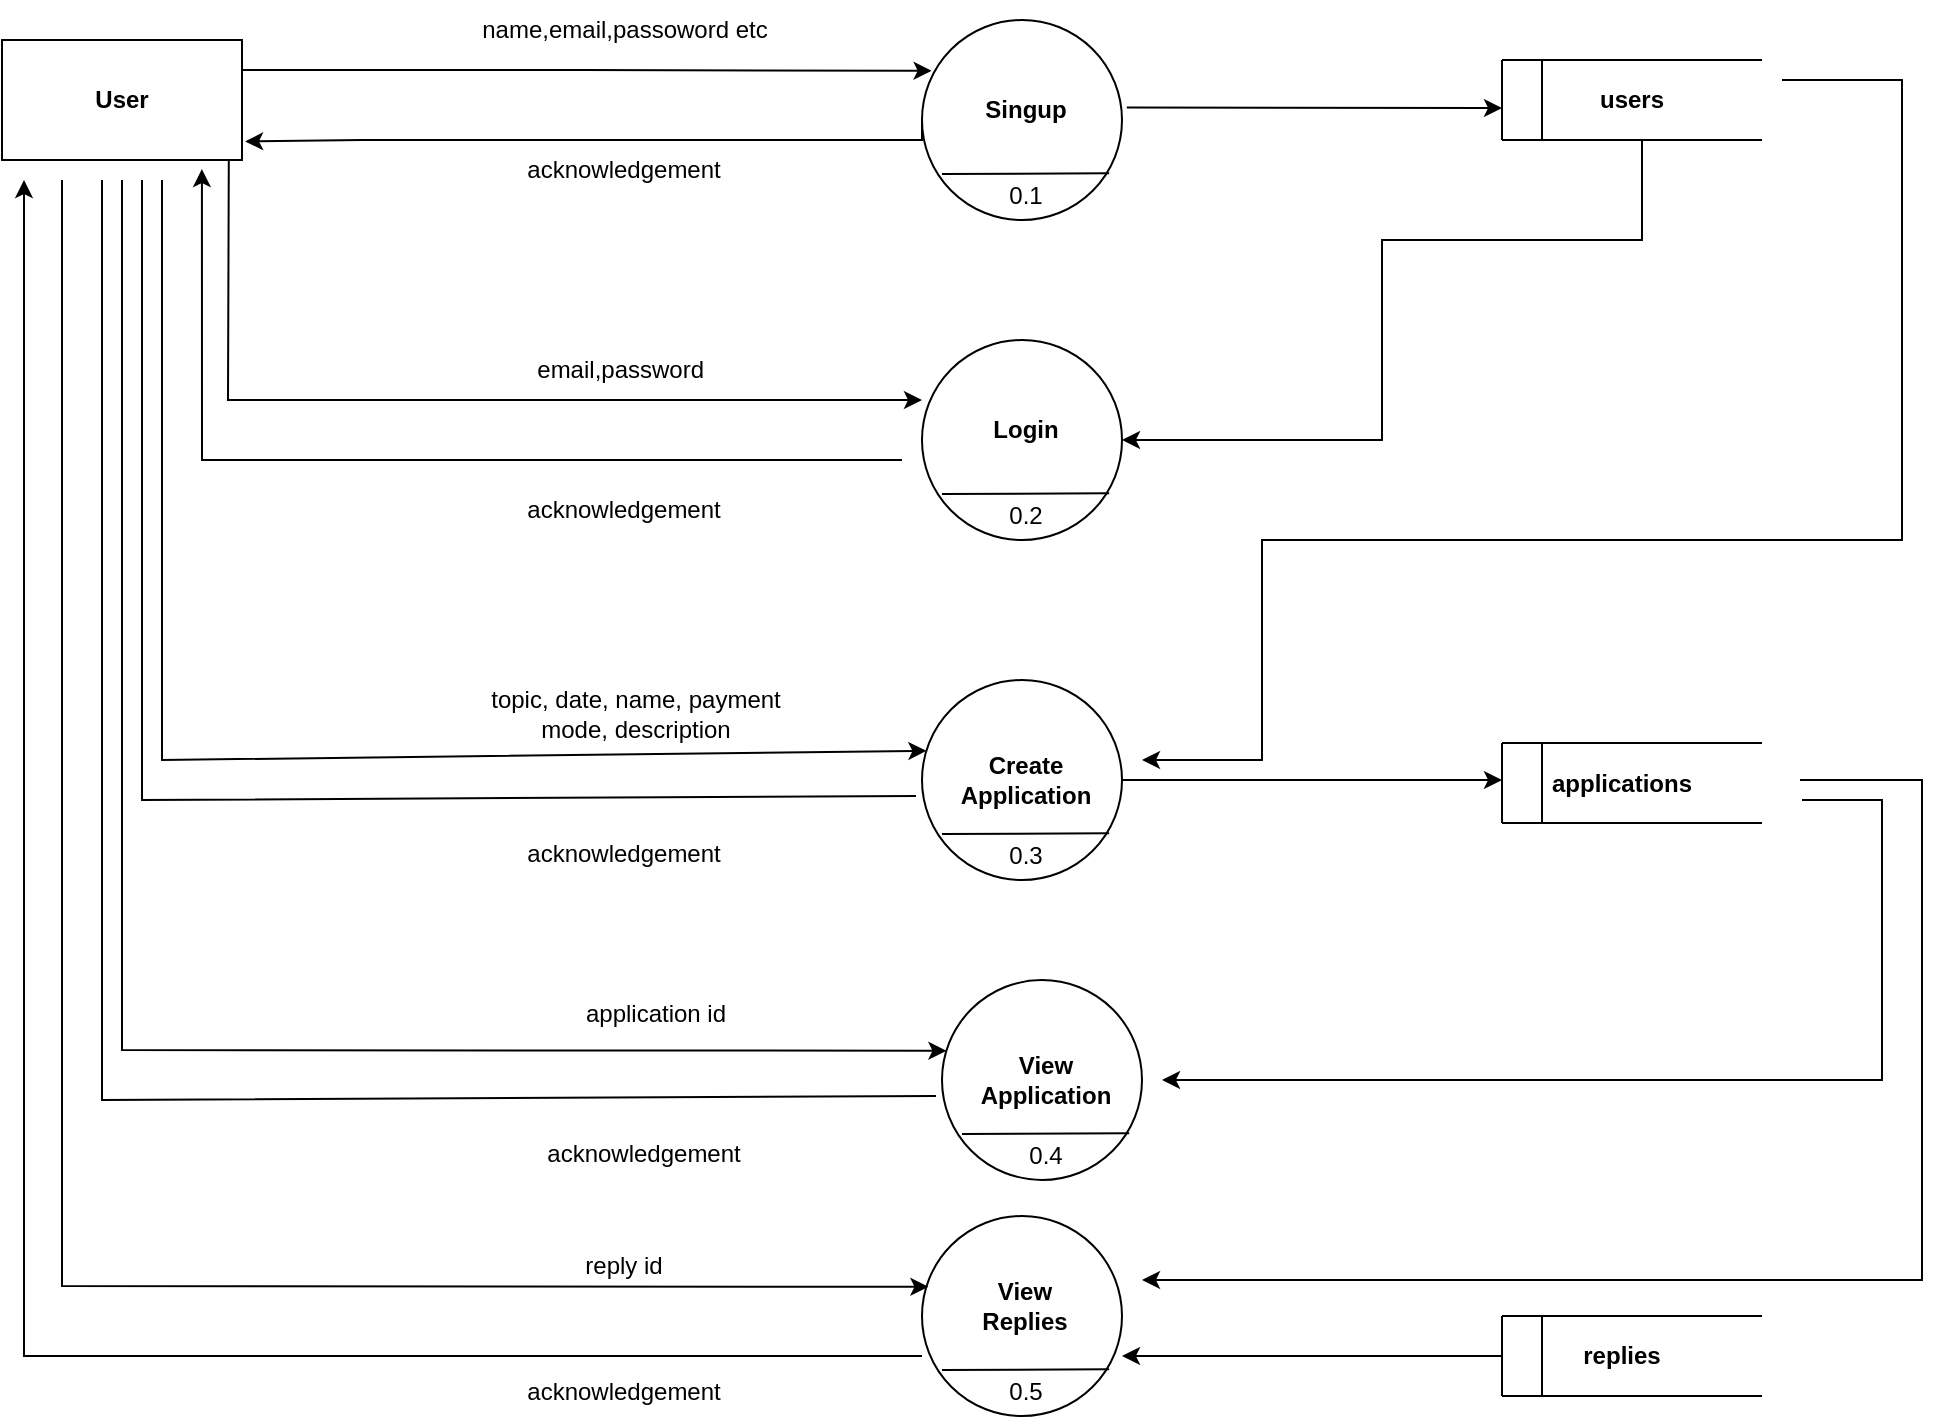 <mxfile version="20.2.3" type="device"><diagram id="GO5Za9weoAEkuNAuISlH" name="Page-1"><mxGraphModel dx="1351" dy="921" grid="1" gridSize="10" guides="1" tooltips="1" connect="1" arrows="1" fold="1" page="1" pageScale="1" pageWidth="827" pageHeight="1169" math="0" shadow="0"><root><mxCell id="0"/><mxCell id="1" parent="0"/><mxCell id="fi1f4odAwGtLnUeLZQMD-94" style="edgeStyle=orthogonalEdgeStyle;rounded=0;orthogonalLoop=1;jettySize=auto;html=1;exitX=0;exitY=0.5;exitDx=0;exitDy=0;entryX=1.013;entryY=0.846;entryDx=0;entryDy=0;entryPerimeter=0;" parent="1" source="fi1f4odAwGtLnUeLZQMD-105" target="fi1f4odAwGtLnUeLZQMD-188" edge="1"><mxGeometry relative="1" as="geometry"><mxPoint x="400" y="300" as="targetPoint"/><Array as="points"><mxPoint x="680" y="300"/><mxPoint x="400" y="300"/></Array></mxGeometry></mxCell><mxCell id="fi1f4odAwGtLnUeLZQMD-95" style="edgeStyle=orthogonalEdgeStyle;rounded=0;orthogonalLoop=1;jettySize=auto;html=1;entryX=0.048;entryY=0.254;entryDx=0;entryDy=0;entryPerimeter=0;exitX=1;exitY=0.25;exitDx=0;exitDy=0;" parent="1" source="fi1f4odAwGtLnUeLZQMD-188" target="fi1f4odAwGtLnUeLZQMD-105" edge="1"><mxGeometry relative="1" as="geometry"><mxPoint x="400" y="265" as="sourcePoint"/></mxGeometry></mxCell><mxCell id="fi1f4odAwGtLnUeLZQMD-96" value="" style="group" parent="1" vertex="1" connectable="0"><mxGeometry x="970" y="260" width="130" height="40" as="geometry"/></mxCell><mxCell id="fi1f4odAwGtLnUeLZQMD-97" value="" style="endArrow=none;html=1;rounded=0;" parent="fi1f4odAwGtLnUeLZQMD-96" edge="1"><mxGeometry width="50" height="50" relative="1" as="geometry"><mxPoint as="sourcePoint"/><mxPoint x="130" as="targetPoint"/></mxGeometry></mxCell><mxCell id="fi1f4odAwGtLnUeLZQMD-98" value="" style="endArrow=none;html=1;rounded=0;" parent="fi1f4odAwGtLnUeLZQMD-96" edge="1"><mxGeometry width="50" height="50" relative="1" as="geometry"><mxPoint x="130" y="40" as="sourcePoint"/><mxPoint y="40" as="targetPoint"/></mxGeometry></mxCell><mxCell id="fi1f4odAwGtLnUeLZQMD-99" value="" style="endArrow=none;html=1;rounded=0;" parent="fi1f4odAwGtLnUeLZQMD-96" edge="1"><mxGeometry width="50" height="50" relative="1" as="geometry"><mxPoint y="40" as="sourcePoint"/><mxPoint as="targetPoint"/></mxGeometry></mxCell><mxCell id="fi1f4odAwGtLnUeLZQMD-100" value="" style="endArrow=none;html=1;rounded=0;" parent="fi1f4odAwGtLnUeLZQMD-96" edge="1"><mxGeometry width="50" height="50" relative="1" as="geometry"><mxPoint x="20" y="40" as="sourcePoint"/><mxPoint x="20" as="targetPoint"/></mxGeometry></mxCell><mxCell id="fi1f4odAwGtLnUeLZQMD-101" value="&lt;b&gt;users&lt;/b&gt;" style="text;html=1;strokeColor=none;fillColor=none;align=center;verticalAlign=middle;whiteSpace=wrap;rounded=0;" parent="fi1f4odAwGtLnUeLZQMD-96" vertex="1"><mxGeometry x="30" y="5" width="70" height="30" as="geometry"/></mxCell><mxCell id="fi1f4odAwGtLnUeLZQMD-102" value="name,email,passoword etc" style="text;html=1;strokeColor=none;fillColor=none;align=center;verticalAlign=middle;whiteSpace=wrap;rounded=0;" parent="1" vertex="1"><mxGeometry x="435.5" y="230" width="191" height="30" as="geometry"/></mxCell><mxCell id="fi1f4odAwGtLnUeLZQMD-103" value="acknowledgement" style="text;html=1;strokeColor=none;fillColor=none;align=center;verticalAlign=middle;whiteSpace=wrap;rounded=0;" parent="1" vertex="1"><mxGeometry x="498" y="300" width="66" height="30" as="geometry"/></mxCell><mxCell id="fi1f4odAwGtLnUeLZQMD-104" value="" style="group" parent="1" vertex="1" connectable="0"><mxGeometry x="680" y="240" width="100" height="103" as="geometry"/></mxCell><mxCell id="fi1f4odAwGtLnUeLZQMD-105" value="" style="ellipse;whiteSpace=wrap;html=1;aspect=fixed;" parent="fi1f4odAwGtLnUeLZQMD-104" vertex="1"><mxGeometry width="100" height="100" as="geometry"/></mxCell><mxCell id="fi1f4odAwGtLnUeLZQMD-106" value="" style="endArrow=none;html=1;rounded=0;entryX=0.936;entryY=0.766;entryDx=0;entryDy=0;entryPerimeter=0;" parent="fi1f4odAwGtLnUeLZQMD-104" target="fi1f4odAwGtLnUeLZQMD-105" edge="1"><mxGeometry width="50" height="50" relative="1" as="geometry"><mxPoint x="10" y="77" as="sourcePoint"/><mxPoint y="130" as="targetPoint"/></mxGeometry></mxCell><mxCell id="fi1f4odAwGtLnUeLZQMD-107" value="0.1" style="text;html=1;strokeColor=none;fillColor=none;align=center;verticalAlign=middle;whiteSpace=wrap;rounded=0;" parent="fi1f4odAwGtLnUeLZQMD-104" vertex="1"><mxGeometry x="22" y="73" width="60" height="30" as="geometry"/></mxCell><mxCell id="fi1f4odAwGtLnUeLZQMD-108" value="&lt;b&gt;Singup&lt;/b&gt;" style="text;html=1;strokeColor=none;fillColor=none;align=center;verticalAlign=middle;whiteSpace=wrap;rounded=0;" parent="fi1f4odAwGtLnUeLZQMD-104" vertex="1"><mxGeometry x="22" y="30" width="60" height="30" as="geometry"/></mxCell><mxCell id="fi1f4odAwGtLnUeLZQMD-109" value="" style="endArrow=classic;html=1;rounded=0;entryX=1.024;entryY=0.438;entryDx=0;entryDy=0;entryPerimeter=0;exitX=1.024;exitY=0.438;exitDx=0;exitDy=0;exitPerimeter=0;" parent="fi1f4odAwGtLnUeLZQMD-104" source="fi1f4odAwGtLnUeLZQMD-105" edge="1"><mxGeometry width="50" height="50" relative="1" as="geometry"><mxPoint x="240" y="240" as="sourcePoint"/><mxPoint x="290" y="44" as="targetPoint"/></mxGeometry></mxCell><mxCell id="fi1f4odAwGtLnUeLZQMD-110" value="" style="group" parent="1" vertex="1" connectable="0"><mxGeometry x="680" y="400" width="100" height="103" as="geometry"/></mxCell><mxCell id="fi1f4odAwGtLnUeLZQMD-111" value="" style="ellipse;whiteSpace=wrap;html=1;aspect=fixed;" parent="fi1f4odAwGtLnUeLZQMD-110" vertex="1"><mxGeometry width="100" height="100" as="geometry"/></mxCell><mxCell id="fi1f4odAwGtLnUeLZQMD-112" value="" style="endArrow=none;html=1;rounded=0;entryX=0.936;entryY=0.766;entryDx=0;entryDy=0;entryPerimeter=0;" parent="fi1f4odAwGtLnUeLZQMD-110" target="fi1f4odAwGtLnUeLZQMD-111" edge="1"><mxGeometry width="50" height="50" relative="1" as="geometry"><mxPoint x="10" y="77" as="sourcePoint"/><mxPoint y="130" as="targetPoint"/></mxGeometry></mxCell><mxCell id="fi1f4odAwGtLnUeLZQMD-113" value="0.2&lt;br&gt;" style="text;html=1;strokeColor=none;fillColor=none;align=center;verticalAlign=middle;whiteSpace=wrap;rounded=0;" parent="fi1f4odAwGtLnUeLZQMD-110" vertex="1"><mxGeometry x="22" y="73" width="60" height="30" as="geometry"/></mxCell><mxCell id="fi1f4odAwGtLnUeLZQMD-114" value="&lt;b&gt;Login&lt;/b&gt;" style="text;html=1;strokeColor=none;fillColor=none;align=center;verticalAlign=middle;whiteSpace=wrap;rounded=0;" parent="fi1f4odAwGtLnUeLZQMD-110" vertex="1"><mxGeometry x="22" y="30" width="60" height="30" as="geometry"/></mxCell><mxCell id="fi1f4odAwGtLnUeLZQMD-115" style="edgeStyle=orthogonalEdgeStyle;rounded=0;orthogonalLoop=1;jettySize=auto;html=1;entryX=1;entryY=0.5;entryDx=0;entryDy=0;" parent="1" target="fi1f4odAwGtLnUeLZQMD-111" edge="1"><mxGeometry relative="1" as="geometry"><mxPoint x="1040" y="300" as="sourcePoint"/><Array as="points"><mxPoint x="1040" y="350"/><mxPoint x="910" y="350"/><mxPoint x="910" y="450"/></Array></mxGeometry></mxCell><mxCell id="fi1f4odAwGtLnUeLZQMD-116" value="" style="group" parent="1" vertex="1" connectable="0"><mxGeometry x="680" y="570" width="100" height="103" as="geometry"/></mxCell><mxCell id="fi1f4odAwGtLnUeLZQMD-117" value="" style="ellipse;whiteSpace=wrap;html=1;aspect=fixed;" parent="fi1f4odAwGtLnUeLZQMD-116" vertex="1"><mxGeometry width="100" height="100" as="geometry"/></mxCell><mxCell id="fi1f4odAwGtLnUeLZQMD-118" value="" style="endArrow=none;html=1;rounded=0;entryX=0.936;entryY=0.766;entryDx=0;entryDy=0;entryPerimeter=0;" parent="fi1f4odAwGtLnUeLZQMD-116" target="fi1f4odAwGtLnUeLZQMD-117" edge="1"><mxGeometry width="50" height="50" relative="1" as="geometry"><mxPoint x="10" y="77" as="sourcePoint"/><mxPoint y="130" as="targetPoint"/></mxGeometry></mxCell><mxCell id="fi1f4odAwGtLnUeLZQMD-119" value="0.3&lt;br&gt;" style="text;html=1;strokeColor=none;fillColor=none;align=center;verticalAlign=middle;whiteSpace=wrap;rounded=0;" parent="fi1f4odAwGtLnUeLZQMD-116" vertex="1"><mxGeometry x="22" y="73" width="60" height="30" as="geometry"/></mxCell><mxCell id="fi1f4odAwGtLnUeLZQMD-120" value="&lt;b&gt;Create&lt;br&gt;Application&lt;br&gt;&lt;/b&gt;" style="text;html=1;strokeColor=none;fillColor=none;align=center;verticalAlign=middle;whiteSpace=wrap;rounded=0;" parent="fi1f4odAwGtLnUeLZQMD-116" vertex="1"><mxGeometry x="16" y="35" width="72" height="30" as="geometry"/></mxCell><mxCell id="fi1f4odAwGtLnUeLZQMD-121" style="edgeStyle=orthogonalEdgeStyle;rounded=0;orthogonalLoop=1;jettySize=auto;html=1;" parent="fi1f4odAwGtLnUeLZQMD-116" edge="1" source="fi1f4odAwGtLnUeLZQMD-117"><mxGeometry relative="1" as="geometry"><mxPoint x="290" y="50" as="targetPoint"/></mxGeometry></mxCell><mxCell id="fi1f4odAwGtLnUeLZQMD-122" value="topic, date, name, payment mode, description" style="text;html=1;strokeColor=none;fillColor=none;align=center;verticalAlign=middle;whiteSpace=wrap;rounded=0;" parent="1" vertex="1"><mxGeometry x="450" y="571.5" width="174" height="30" as="geometry"/></mxCell><mxCell id="fi1f4odAwGtLnUeLZQMD-128" value="reply id" style="text;html=1;strokeColor=none;fillColor=none;align=center;verticalAlign=middle;whiteSpace=wrap;rounded=0;" parent="1" vertex="1"><mxGeometry x="483" y="848" width="96" height="30" as="geometry"/></mxCell><mxCell id="fi1f4odAwGtLnUeLZQMD-129" value="" style="group" parent="1" vertex="1" connectable="0"><mxGeometry x="680" y="838" width="100" height="103" as="geometry"/></mxCell><mxCell id="fi1f4odAwGtLnUeLZQMD-130" value="" style="ellipse;whiteSpace=wrap;html=1;aspect=fixed;" parent="fi1f4odAwGtLnUeLZQMD-129" vertex="1"><mxGeometry width="100" height="100" as="geometry"/></mxCell><mxCell id="fi1f4odAwGtLnUeLZQMD-131" value="" style="endArrow=none;html=1;rounded=0;entryX=0.936;entryY=0.766;entryDx=0;entryDy=0;entryPerimeter=0;" parent="fi1f4odAwGtLnUeLZQMD-129" target="fi1f4odAwGtLnUeLZQMD-130" edge="1"><mxGeometry width="50" height="50" relative="1" as="geometry"><mxPoint x="10" y="77" as="sourcePoint"/><mxPoint y="130" as="targetPoint"/></mxGeometry></mxCell><mxCell id="fi1f4odAwGtLnUeLZQMD-132" value="0.5" style="text;html=1;strokeColor=none;fillColor=none;align=center;verticalAlign=middle;whiteSpace=wrap;rounded=0;" parent="fi1f4odAwGtLnUeLZQMD-129" vertex="1"><mxGeometry x="22" y="73" width="60" height="30" as="geometry"/></mxCell><mxCell id="fi1f4odAwGtLnUeLZQMD-133" value="&lt;b&gt;View Replies&lt;/b&gt;" style="text;html=1;strokeColor=none;fillColor=none;align=center;verticalAlign=middle;whiteSpace=wrap;rounded=0;" parent="fi1f4odAwGtLnUeLZQMD-129" vertex="1"><mxGeometry x="20" y="30" width="63" height="30" as="geometry"/></mxCell><mxCell id="fi1f4odAwGtLnUeLZQMD-134" value="email,password&amp;nbsp;" style="text;html=1;strokeColor=none;fillColor=none;align=center;verticalAlign=middle;whiteSpace=wrap;rounded=0;" parent="1" vertex="1"><mxGeometry x="465" y="400" width="132" height="30" as="geometry"/></mxCell><mxCell id="fi1f4odAwGtLnUeLZQMD-135" value="acknowledgement" style="text;html=1;strokeColor=none;fillColor=none;align=center;verticalAlign=middle;whiteSpace=wrap;rounded=0;" parent="1" vertex="1"><mxGeometry x="498" y="470" width="66" height="30" as="geometry"/></mxCell><mxCell id="fi1f4odAwGtLnUeLZQMD-137" value="" style="group" parent="1" vertex="1" connectable="0"><mxGeometry x="970" y="601.5" width="130" height="40" as="geometry"/></mxCell><mxCell id="fi1f4odAwGtLnUeLZQMD-138" value="" style="endArrow=none;html=1;rounded=0;" parent="fi1f4odAwGtLnUeLZQMD-137" edge="1"><mxGeometry width="50" height="50" relative="1" as="geometry"><mxPoint as="sourcePoint"/><mxPoint x="130" as="targetPoint"/></mxGeometry></mxCell><mxCell id="fi1f4odAwGtLnUeLZQMD-139" value="" style="endArrow=none;html=1;rounded=0;" parent="fi1f4odAwGtLnUeLZQMD-137" edge="1"><mxGeometry width="50" height="50" relative="1" as="geometry"><mxPoint x="130" y="40" as="sourcePoint"/><mxPoint y="40" as="targetPoint"/></mxGeometry></mxCell><mxCell id="fi1f4odAwGtLnUeLZQMD-140" value="" style="endArrow=none;html=1;rounded=0;" parent="fi1f4odAwGtLnUeLZQMD-137" edge="1"><mxGeometry width="50" height="50" relative="1" as="geometry"><mxPoint y="40" as="sourcePoint"/><mxPoint as="targetPoint"/></mxGeometry></mxCell><mxCell id="fi1f4odAwGtLnUeLZQMD-141" value="" style="endArrow=none;html=1;rounded=0;" parent="fi1f4odAwGtLnUeLZQMD-137" edge="1"><mxGeometry width="50" height="50" relative="1" as="geometry"><mxPoint x="20" y="40" as="sourcePoint"/><mxPoint x="20" as="targetPoint"/></mxGeometry></mxCell><mxCell id="fi1f4odAwGtLnUeLZQMD-142" value="&lt;b&gt;applications&lt;/b&gt;" style="text;html=1;strokeColor=none;fillColor=none;align=center;verticalAlign=middle;whiteSpace=wrap;rounded=0;" parent="fi1f4odAwGtLnUeLZQMD-137" vertex="1"><mxGeometry x="30" y="5" width="60" height="30" as="geometry"/></mxCell><mxCell id="fi1f4odAwGtLnUeLZQMD-143" value="" style="group" parent="1" vertex="1" connectable="0"><mxGeometry x="970" y="888" width="130" height="40" as="geometry"/></mxCell><mxCell id="fi1f4odAwGtLnUeLZQMD-144" value="" style="endArrow=none;html=1;rounded=0;" parent="fi1f4odAwGtLnUeLZQMD-143" edge="1"><mxGeometry width="50" height="50" relative="1" as="geometry"><mxPoint as="sourcePoint"/><mxPoint x="130" as="targetPoint"/></mxGeometry></mxCell><mxCell id="fi1f4odAwGtLnUeLZQMD-145" value="" style="endArrow=none;html=1;rounded=0;" parent="fi1f4odAwGtLnUeLZQMD-143" edge="1"><mxGeometry width="50" height="50" relative="1" as="geometry"><mxPoint x="130" y="40" as="sourcePoint"/><mxPoint y="40" as="targetPoint"/></mxGeometry></mxCell><mxCell id="fi1f4odAwGtLnUeLZQMD-146" value="" style="endArrow=none;html=1;rounded=0;" parent="fi1f4odAwGtLnUeLZQMD-143" edge="1"><mxGeometry width="50" height="50" relative="1" as="geometry"><mxPoint y="40" as="sourcePoint"/><mxPoint as="targetPoint"/></mxGeometry></mxCell><mxCell id="fi1f4odAwGtLnUeLZQMD-147" value="" style="endArrow=none;html=1;rounded=0;" parent="fi1f4odAwGtLnUeLZQMD-143" edge="1"><mxGeometry width="50" height="50" relative="1" as="geometry"><mxPoint x="20" y="40" as="sourcePoint"/><mxPoint x="20" as="targetPoint"/></mxGeometry></mxCell><mxCell id="fi1f4odAwGtLnUeLZQMD-148" value="&lt;b&gt;replies&lt;/b&gt;" style="text;html=1;strokeColor=none;fillColor=none;align=center;verticalAlign=middle;whiteSpace=wrap;rounded=0;" parent="fi1f4odAwGtLnUeLZQMD-143" vertex="1"><mxGeometry x="30" y="5" width="60" height="30" as="geometry"/></mxCell><mxCell id="fi1f4odAwGtLnUeLZQMD-151" style="edgeStyle=orthogonalEdgeStyle;rounded=0;orthogonalLoop=1;jettySize=auto;html=1;" parent="1" edge="1"><mxGeometry relative="1" as="geometry"><mxPoint x="790" y="610" as="targetPoint"/><mxPoint x="1110" y="270" as="sourcePoint"/><Array as="points"><mxPoint x="1170" y="270"/><mxPoint x="1170" y="500"/><mxPoint x="850" y="500"/><mxPoint x="850" y="610"/></Array></mxGeometry></mxCell><mxCell id="fi1f4odAwGtLnUeLZQMD-157" value="" style="endArrow=classic;html=1;rounded=0;exitX=0.945;exitY=1.002;exitDx=0;exitDy=0;exitPerimeter=0;" parent="1" source="fi1f4odAwGtLnUeLZQMD-188" edge="1"><mxGeometry width="50" height="50" relative="1" as="geometry"><mxPoint x="340" y="430" as="sourcePoint"/><mxPoint x="680" y="430" as="targetPoint"/><Array as="points"><mxPoint x="333" y="430"/></Array></mxGeometry></mxCell><mxCell id="fi1f4odAwGtLnUeLZQMD-159" value="" style="endArrow=classic;html=1;rounded=0;entryX=-0.008;entryY=0.354;entryDx=0;entryDy=0;entryPerimeter=0;" parent="1" edge="1"><mxGeometry width="50" height="50" relative="1" as="geometry"><mxPoint x="300" y="320" as="sourcePoint"/><mxPoint x="682.2" y="605.4" as="targetPoint"/><Array as="points"><mxPoint x="300" y="610"/></Array></mxGeometry></mxCell><mxCell id="fi1f4odAwGtLnUeLZQMD-161" value="acknowledgement" style="text;html=1;strokeColor=none;fillColor=none;align=center;verticalAlign=middle;whiteSpace=wrap;rounded=0;" parent="1" vertex="1"><mxGeometry x="498" y="641.5" width="66" height="30" as="geometry"/></mxCell><mxCell id="fi1f4odAwGtLnUeLZQMD-162" value="" style="endArrow=classic;html=1;rounded=0;entryX=0.032;entryY=0.354;entryDx=0;entryDy=0;entryPerimeter=0;" parent="1" target="fi1f4odAwGtLnUeLZQMD-130" edge="1"><mxGeometry width="50" height="50" relative="1" as="geometry"><mxPoint x="250" y="320" as="sourcePoint"/><mxPoint x="530" y="888" as="targetPoint"/><Array as="points"><mxPoint x="250" y="873"/></Array></mxGeometry></mxCell><mxCell id="fi1f4odAwGtLnUeLZQMD-163" value="" style="endArrow=classic;html=1;rounded=0;" parent="1" edge="1"><mxGeometry width="50" height="50" relative="1" as="geometry"><mxPoint x="680" y="908" as="sourcePoint"/><mxPoint x="231" y="320" as="targetPoint"/><Array as="points"><mxPoint x="231" y="908"/></Array></mxGeometry></mxCell><mxCell id="fi1f4odAwGtLnUeLZQMD-164" value="acknowledgement" style="text;html=1;strokeColor=none;fillColor=none;align=center;verticalAlign=middle;whiteSpace=wrap;rounded=0;" parent="1" vertex="1"><mxGeometry x="498" y="911" width="66" height="30" as="geometry"/></mxCell><mxCell id="fi1f4odAwGtLnUeLZQMD-186" value="" style="endArrow=classic;html=1;rounded=0;" parent="1" edge="1"><mxGeometry width="50" height="50" relative="1" as="geometry"><mxPoint x="970" y="908" as="sourcePoint"/><mxPoint x="780" y="908" as="targetPoint"/></mxGeometry></mxCell><mxCell id="fi1f4odAwGtLnUeLZQMD-188" value="User" style="rounded=0;whiteSpace=wrap;html=1;fontStyle=1" parent="1" vertex="1"><mxGeometry x="220" y="250" width="120" height="60" as="geometry"/></mxCell><mxCell id="fi1f4odAwGtLnUeLZQMD-194" value="" style="endArrow=none;html=1;rounded=0;" parent="1" edge="1"><mxGeometry width="50" height="50" relative="1" as="geometry"><mxPoint x="290" y="320" as="sourcePoint"/><mxPoint x="677" y="628" as="targetPoint"/><Array as="points"><mxPoint x="290" y="630"/></Array></mxGeometry></mxCell><mxCell id="fi1f4odAwGtLnUeLZQMD-197" value="" style="endArrow=classic;html=1;rounded=0;" parent="1" edge="1"><mxGeometry width="50" height="50" relative="1" as="geometry"><mxPoint x="1119" y="620" as="sourcePoint"/><mxPoint x="790" y="870" as="targetPoint"/><Array as="points"><mxPoint x="1180" y="620"/><mxPoint x="1180" y="870"/></Array></mxGeometry></mxCell><mxCell id="fi1f4odAwGtLnUeLZQMD-234" value="" style="group" parent="1" vertex="1" connectable="0"><mxGeometry x="690" y="720" width="100" height="103" as="geometry"/></mxCell><mxCell id="fi1f4odAwGtLnUeLZQMD-235" value="" style="ellipse;whiteSpace=wrap;html=1;aspect=fixed;" parent="fi1f4odAwGtLnUeLZQMD-234" vertex="1"><mxGeometry width="100" height="100" as="geometry"/></mxCell><mxCell id="fi1f4odAwGtLnUeLZQMD-236" value="" style="endArrow=none;html=1;rounded=0;entryX=0.936;entryY=0.766;entryDx=0;entryDy=0;entryPerimeter=0;" parent="fi1f4odAwGtLnUeLZQMD-234" target="fi1f4odAwGtLnUeLZQMD-235" edge="1"><mxGeometry width="50" height="50" relative="1" as="geometry"><mxPoint x="10" y="77" as="sourcePoint"/><mxPoint y="130" as="targetPoint"/></mxGeometry></mxCell><mxCell id="fi1f4odAwGtLnUeLZQMD-237" value="0.4" style="text;html=1;strokeColor=none;fillColor=none;align=center;verticalAlign=middle;whiteSpace=wrap;rounded=0;" parent="fi1f4odAwGtLnUeLZQMD-234" vertex="1"><mxGeometry x="22" y="73" width="60" height="30" as="geometry"/></mxCell><mxCell id="fi1f4odAwGtLnUeLZQMD-238" value="&lt;b&gt;View Application&lt;br&gt;&lt;/b&gt;" style="text;html=1;strokeColor=none;fillColor=none;align=center;verticalAlign=middle;whiteSpace=wrap;rounded=0;" parent="fi1f4odAwGtLnUeLZQMD-234" vertex="1"><mxGeometry x="16" y="35" width="72" height="30" as="geometry"/></mxCell><mxCell id="fi1f4odAwGtLnUeLZQMD-240" value="application id" style="text;html=1;strokeColor=none;fillColor=none;align=center;verticalAlign=middle;whiteSpace=wrap;rounded=0;" parent="1" vertex="1"><mxGeometry x="460" y="721.5" width="174" height="30" as="geometry"/></mxCell><mxCell id="fi1f4odAwGtLnUeLZQMD-247" value="" style="endArrow=classic;html=1;rounded=0;entryX=-0.008;entryY=0.354;entryDx=0;entryDy=0;entryPerimeter=0;" parent="1" edge="1"><mxGeometry width="50" height="50" relative="1" as="geometry"><mxPoint x="280" y="320" as="sourcePoint"/><mxPoint x="692.2" y="755.4" as="targetPoint"/><Array as="points"><mxPoint x="280" y="755"/></Array></mxGeometry></mxCell><mxCell id="fi1f4odAwGtLnUeLZQMD-249" value="acknowledgement" style="text;html=1;strokeColor=none;fillColor=none;align=center;verticalAlign=middle;whiteSpace=wrap;rounded=0;" parent="1" vertex="1"><mxGeometry x="508" y="791.5" width="66" height="30" as="geometry"/></mxCell><mxCell id="fi1f4odAwGtLnUeLZQMD-251" value="" style="endArrow=none;html=1;rounded=0;" parent="1" edge="1"><mxGeometry width="50" height="50" relative="1" as="geometry"><mxPoint x="270" y="320" as="sourcePoint"/><mxPoint x="687" y="778" as="targetPoint"/><Array as="points"><mxPoint x="270" y="780"/></Array></mxGeometry></mxCell><mxCell id="fi1f4odAwGtLnUeLZQMD-252" value="" style="endArrow=classic;html=1;rounded=0;entryX=0.833;entryY=1.076;entryDx=0;entryDy=0;entryPerimeter=0;" parent="1" target="fi1f4odAwGtLnUeLZQMD-188" edge="1"><mxGeometry width="50" height="50" relative="1" as="geometry"><mxPoint x="670" y="460" as="sourcePoint"/><mxPoint x="510" y="450" as="targetPoint"/><Array as="points"><mxPoint x="320" y="460"/></Array></mxGeometry></mxCell><mxCell id="fi1f4odAwGtLnUeLZQMD-253" value="" style="endArrow=classic;html=1;rounded=0;" parent="1" edge="1"><mxGeometry width="50" height="50" relative="1" as="geometry"><mxPoint x="1120" y="630" as="sourcePoint"/><mxPoint x="800" y="770" as="targetPoint"/><Array as="points"><mxPoint x="1160" y="630"/><mxPoint x="1160" y="770"/></Array></mxGeometry></mxCell></root></mxGraphModel></diagram></mxfile>